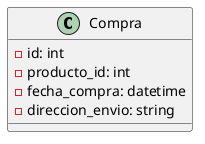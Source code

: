@startuml TP 1 - Catalogo
class Compra {
    - id: int
    - producto_id: int
    - fecha_compra: datetime
    - direccion_envio: string
}
@enduml